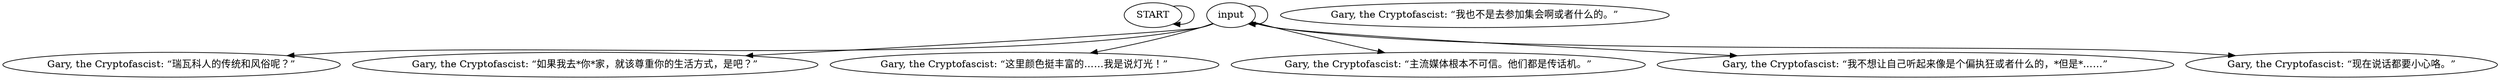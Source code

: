 # COAST / GARY barks whirling
# Things Gary says in Whirling
# ==================================================
digraph G {
	  0 [label="START"];
	  1 [label="input"];
	  2 [label="Gary, the Cryptofascist: “瑞瓦科人的传统和风俗呢？”"];
	  3 [label="Gary, the Cryptofascist: “如果我去*你*家，就该尊重你的生活方式，是吧？”"];
	  4 [label="Gary, the Cryptofascist: “这里颜色挺丰富的……我是说灯光！”"];
	  5 [label="Gary, the Cryptofascist: “主流媒体根本不可信。他们都是传话机。”"];
	  6 [label="Gary, the Cryptofascist: “我不想让自己听起来像是个偏执狂或者什么的，*但是*……”"];
	  7 [label="Gary, the Cryptofascist: “我也不是去参加集会啊或者什么的。”"];
	  8 [label="Gary, the Cryptofascist: “现在说话都要小心咯。”"];
	  0 -> 0
	  1 -> 1
	  1 -> 2
	  1 -> 3
	  1 -> 4
	  1 -> 5
	  1 -> 6
	  1 -> 8
}

